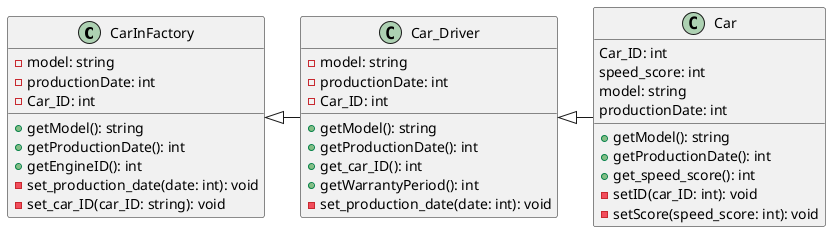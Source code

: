 @startuml
CarInFactory <|- Car_Driver
class CarInFactory {
    -model: string
    -productionDate: int
    -Car_ID: int

    +getModel(): string
    +getProductionDate(): int
    +getEngineID(): int
    -set_production_date(date: int): void
    -set_car_ID(car_ID: string): void
}

class Car_Driver{
    -model: string
    -productionDate: int
    -Car_ID: int

    +getModel(): string
    +getProductionDate(): int
    +get_car_ID(): int
    +getWarrantyPeriod(): int
    -set_production_date(date: int): void
}
'Traffic Administration Bureau
Car_Driver <|- Car
class Car{
    Car_ID: int
    speed_score: int
    model: string
    productionDate: int

    +getModel(): string
    +getProductionDate(): int
    +get_speed_score(): int
    -setID(car_ID: int): void
    -setScore(speed_score: int): void
}